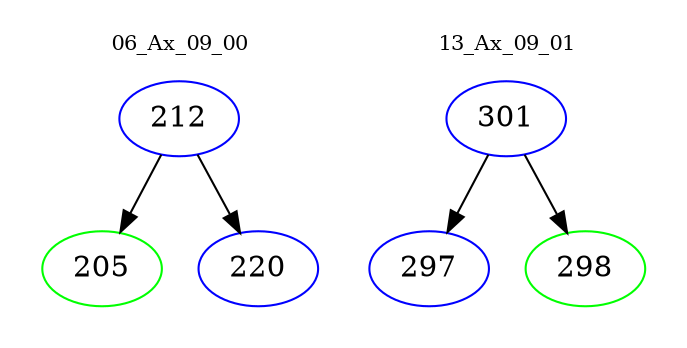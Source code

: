 digraph{
subgraph cluster_0 {
color = white
label = "06_Ax_09_00";
fontsize=10;
T0_212 [label="212", color="blue"]
T0_212 -> T0_205 [color="black"]
T0_205 [label="205", color="green"]
T0_212 -> T0_220 [color="black"]
T0_220 [label="220", color="blue"]
}
subgraph cluster_1 {
color = white
label = "13_Ax_09_01";
fontsize=10;
T1_301 [label="301", color="blue"]
T1_301 -> T1_297 [color="black"]
T1_297 [label="297", color="blue"]
T1_301 -> T1_298 [color="black"]
T1_298 [label="298", color="green"]
}
}
